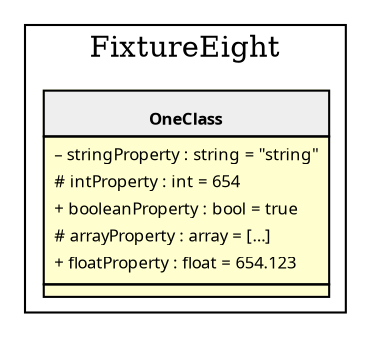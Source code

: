 graph {
  graph [name="G" overlap="false" rankdir="TB" bgcolor="transparent"]
  node [fontname="Verdana" fontsize=8 shape="none" margin=0 fillcolor="#FEFECE" style="filled"]
  edge [fontname="Verdana" fontsize=8]
  subgraph cluster_0 {
    label = "FixtureEight"
    "FixtureEight\\OneClass" [shape="none" label=<
<table cellspacing="0" border="0" cellborder="1">
    <tr><td bgcolor="#eeeeee"><b><br/>OneClass</b></td></tr>
    <tr><td><table border="0" cellspacing="0" cellpadding="2">
    <tr><td align="left">– stringProperty : string = "string"</td></tr>
    <tr><td align="left"># intProperty : int = 654</td></tr>
    <tr><td align="left">+ booleanProperty : bool = true</td></tr>
    <tr><td align="left"># arrayProperty : array = […]</td></tr>
    <tr><td align="left">+ floatProperty : float = 654.123</td></tr>
</table></td></tr>
    <tr><td></td></tr>
</table>>]
  }
}
